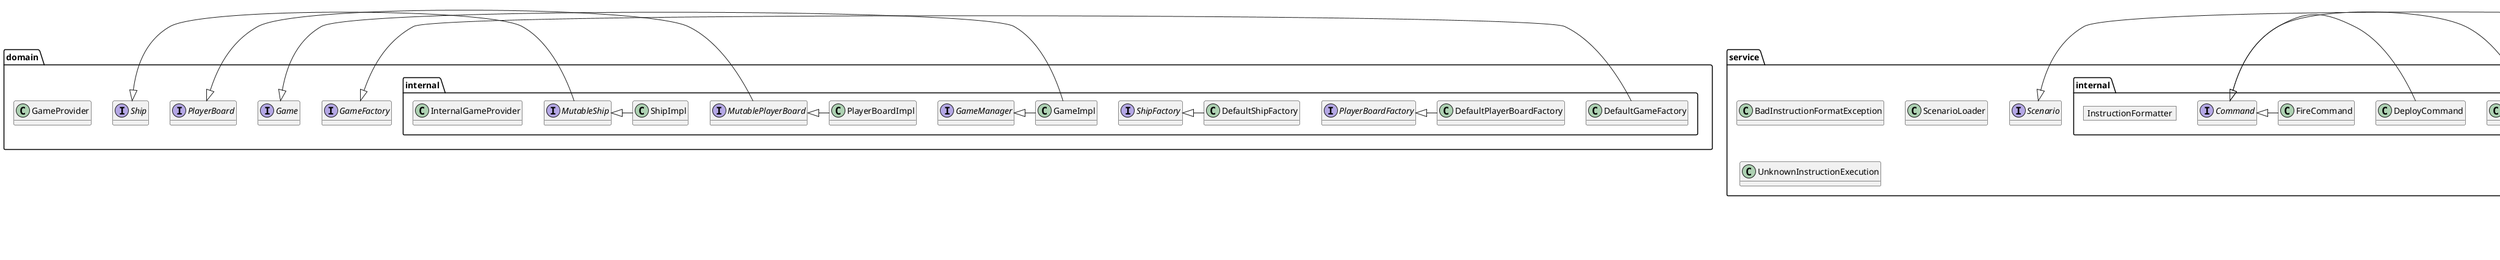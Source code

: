@startuml
'https://plantuml.com/class-diagram

hide attributes

package lang {
    enum FleetStatus
    enum GameStatus
    enum GridOrientation
    class Location
    enum Player
    enum PlayerState
    enum ShipStructuralStatus
    enum ShipType
    enum ShotResult
}

package domain {
    interface Game
    interface GameFactory
    class GameProvider
    interface PlayerBoard
    interface Ship
}

package domain.internal {
    class DefaultGameFactory
    class DefaultPlayerBoardFactory
    class DefaultShipFactory
    class GameImpl
    interface GameManager
    class InternalGameProvider
    interface MutablePlayerBoard
    interface MutableShip
    interface PlayerBoardFactory
    class PlayerBoardImpl
    interface ShipFactory
    class ShipImpl
}

GameFactory <|- DefaultGameFactory
PlayerBoardFactory <|- DefaultPlayerBoardFactory
ShipFactory <|- DefaultShipFactory

Game <|- GameImpl
GameManager <|- GameImpl

PlayerBoard <|- MutablePlayerBoard
MutablePlayerBoard <|- PlayerBoardImpl

Ship <|- MutableShip
MutableShip <|- ShipImpl




package service {
    class BadInstructionFormatException
    interface Scenario
    class ScenarioLoader
    class UnknownInstructionExecution
}

package service.internal {
    interface Command
    interface CommandFactory
    class DefaultCommandFactory
    class DefaultInstructionExecutor
    class DefaultScenario
    class DefaultScenarioFactory
    class DeployCommand
    class FireCommand
    class IgnoredCommand
    interface InstructionExecutor
    object InstructionFormatter
    interface ScenarioFactory
}

CommandFactory <|- DefaultCommandFactory
InstructionExecutor <|- DefaultInstructionExecutor

Scenario <|- DefaultScenario
ScenarioFactory <|- DefaultScenarioFactory

Command <|- IgnoredCommand
Command <|- DeployCommand
Command <|- FireCommand

@enduml